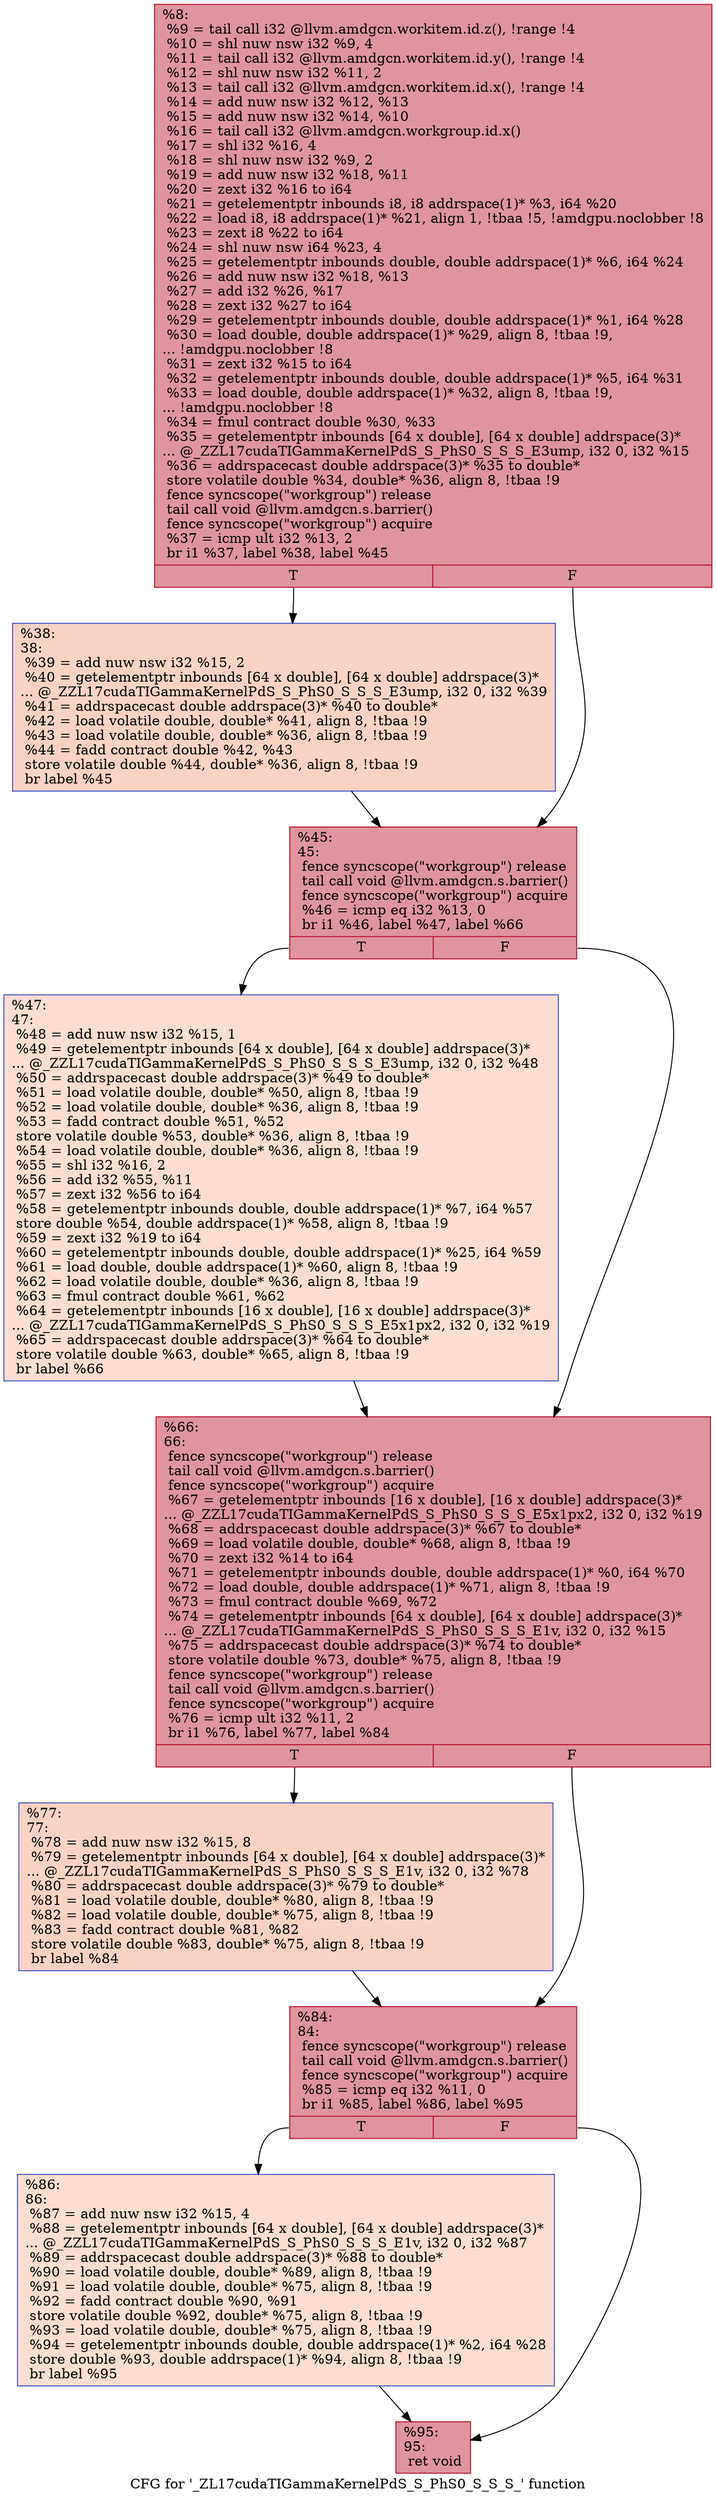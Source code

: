 digraph "CFG for '_ZL17cudaTIGammaKernelPdS_S_PhS0_S_S_S_' function" {
	label="CFG for '_ZL17cudaTIGammaKernelPdS_S_PhS0_S_S_S_' function";

	Node0x516a780 [shape=record,color="#b70d28ff", style=filled, fillcolor="#b70d2870",label="{%8:\l  %9 = tail call i32 @llvm.amdgcn.workitem.id.z(), !range !4\l  %10 = shl nuw nsw i32 %9, 4\l  %11 = tail call i32 @llvm.amdgcn.workitem.id.y(), !range !4\l  %12 = shl nuw nsw i32 %11, 2\l  %13 = tail call i32 @llvm.amdgcn.workitem.id.x(), !range !4\l  %14 = add nuw nsw i32 %12, %13\l  %15 = add nuw nsw i32 %14, %10\l  %16 = tail call i32 @llvm.amdgcn.workgroup.id.x()\l  %17 = shl i32 %16, 4\l  %18 = shl nuw nsw i32 %9, 2\l  %19 = add nuw nsw i32 %18, %11\l  %20 = zext i32 %16 to i64\l  %21 = getelementptr inbounds i8, i8 addrspace(1)* %3, i64 %20\l  %22 = load i8, i8 addrspace(1)* %21, align 1, !tbaa !5, !amdgpu.noclobber !8\l  %23 = zext i8 %22 to i64\l  %24 = shl nuw nsw i64 %23, 4\l  %25 = getelementptr inbounds double, double addrspace(1)* %6, i64 %24\l  %26 = add nuw nsw i32 %18, %13\l  %27 = add i32 %26, %17\l  %28 = zext i32 %27 to i64\l  %29 = getelementptr inbounds double, double addrspace(1)* %1, i64 %28\l  %30 = load double, double addrspace(1)* %29, align 8, !tbaa !9,\l... !amdgpu.noclobber !8\l  %31 = zext i32 %15 to i64\l  %32 = getelementptr inbounds double, double addrspace(1)* %5, i64 %31\l  %33 = load double, double addrspace(1)* %32, align 8, !tbaa !9,\l... !amdgpu.noclobber !8\l  %34 = fmul contract double %30, %33\l  %35 = getelementptr inbounds [64 x double], [64 x double] addrspace(3)*\l... @_ZZL17cudaTIGammaKernelPdS_S_PhS0_S_S_S_E3ump, i32 0, i32 %15\l  %36 = addrspacecast double addrspace(3)* %35 to double*\l  store volatile double %34, double* %36, align 8, !tbaa !9\l  fence syncscope(\"workgroup\") release\l  tail call void @llvm.amdgcn.s.barrier()\l  fence syncscope(\"workgroup\") acquire\l  %37 = icmp ult i32 %13, 2\l  br i1 %37, label %38, label %45\l|{<s0>T|<s1>F}}"];
	Node0x516a780:s0 -> Node0x516ebd0;
	Node0x516a780:s1 -> Node0x516ec60;
	Node0x516ebd0 [shape=record,color="#3d50c3ff", style=filled, fillcolor="#f4987a70",label="{%38:\l38:                                               \l  %39 = add nuw nsw i32 %15, 2\l  %40 = getelementptr inbounds [64 x double], [64 x double] addrspace(3)*\l... @_ZZL17cudaTIGammaKernelPdS_S_PhS0_S_S_S_E3ump, i32 0, i32 %39\l  %41 = addrspacecast double addrspace(3)* %40 to double*\l  %42 = load volatile double, double* %41, align 8, !tbaa !9\l  %43 = load volatile double, double* %36, align 8, !tbaa !9\l  %44 = fadd contract double %42, %43\l  store volatile double %44, double* %36, align 8, !tbaa !9\l  br label %45\l}"];
	Node0x516ebd0 -> Node0x516ec60;
	Node0x516ec60 [shape=record,color="#b70d28ff", style=filled, fillcolor="#b70d2870",label="{%45:\l45:                                               \l  fence syncscope(\"workgroup\") release\l  tail call void @llvm.amdgcn.s.barrier()\l  fence syncscope(\"workgroup\") acquire\l  %46 = icmp eq i32 %13, 0\l  br i1 %46, label %47, label %66\l|{<s0>T|<s1>F}}"];
	Node0x516ec60:s0 -> Node0x516f420;
	Node0x516ec60:s1 -> Node0x516f470;
	Node0x516f420 [shape=record,color="#3d50c3ff", style=filled, fillcolor="#f7b39670",label="{%47:\l47:                                               \l  %48 = add nuw nsw i32 %15, 1\l  %49 = getelementptr inbounds [64 x double], [64 x double] addrspace(3)*\l... @_ZZL17cudaTIGammaKernelPdS_S_PhS0_S_S_S_E3ump, i32 0, i32 %48\l  %50 = addrspacecast double addrspace(3)* %49 to double*\l  %51 = load volatile double, double* %50, align 8, !tbaa !9\l  %52 = load volatile double, double* %36, align 8, !tbaa !9\l  %53 = fadd contract double %51, %52\l  store volatile double %53, double* %36, align 8, !tbaa !9\l  %54 = load volatile double, double* %36, align 8, !tbaa !9\l  %55 = shl i32 %16, 2\l  %56 = add i32 %55, %11\l  %57 = zext i32 %56 to i64\l  %58 = getelementptr inbounds double, double addrspace(1)* %7, i64 %57\l  store double %54, double addrspace(1)* %58, align 8, !tbaa !9\l  %59 = zext i32 %19 to i64\l  %60 = getelementptr inbounds double, double addrspace(1)* %25, i64 %59\l  %61 = load double, double addrspace(1)* %60, align 8, !tbaa !9\l  %62 = load volatile double, double* %36, align 8, !tbaa !9\l  %63 = fmul contract double %61, %62\l  %64 = getelementptr inbounds [16 x double], [16 x double] addrspace(3)*\l... @_ZZL17cudaTIGammaKernelPdS_S_PhS0_S_S_S_E5x1px2, i32 0, i32 %19\l  %65 = addrspacecast double addrspace(3)* %64 to double*\l  store volatile double %63, double* %65, align 8, !tbaa !9\l  br label %66\l}"];
	Node0x516f420 -> Node0x516f470;
	Node0x516f470 [shape=record,color="#b70d28ff", style=filled, fillcolor="#b70d2870",label="{%66:\l66:                                               \l  fence syncscope(\"workgroup\") release\l  tail call void @llvm.amdgcn.s.barrier()\l  fence syncscope(\"workgroup\") acquire\l  %67 = getelementptr inbounds [16 x double], [16 x double] addrspace(3)*\l... @_ZZL17cudaTIGammaKernelPdS_S_PhS0_S_S_S_E5x1px2, i32 0, i32 %19\l  %68 = addrspacecast double addrspace(3)* %67 to double*\l  %69 = load volatile double, double* %68, align 8, !tbaa !9\l  %70 = zext i32 %14 to i64\l  %71 = getelementptr inbounds double, double addrspace(1)* %0, i64 %70\l  %72 = load double, double addrspace(1)* %71, align 8, !tbaa !9\l  %73 = fmul contract double %69, %72\l  %74 = getelementptr inbounds [64 x double], [64 x double] addrspace(3)*\l... @_ZZL17cudaTIGammaKernelPdS_S_PhS0_S_S_S_E1v, i32 0, i32 %15\l  %75 = addrspacecast double addrspace(3)* %74 to double*\l  store volatile double %73, double* %75, align 8, !tbaa !9\l  fence syncscope(\"workgroup\") release\l  tail call void @llvm.amdgcn.s.barrier()\l  fence syncscope(\"workgroup\") acquire\l  %76 = icmp ult i32 %11, 2\l  br i1 %76, label %77, label %84\l|{<s0>T|<s1>F}}"];
	Node0x516f470:s0 -> Node0x5170cb0;
	Node0x516f470:s1 -> Node0x5170d00;
	Node0x5170cb0 [shape=record,color="#3d50c3ff", style=filled, fillcolor="#f4987a70",label="{%77:\l77:                                               \l  %78 = add nuw nsw i32 %15, 8\l  %79 = getelementptr inbounds [64 x double], [64 x double] addrspace(3)*\l... @_ZZL17cudaTIGammaKernelPdS_S_PhS0_S_S_S_E1v, i32 0, i32 %78\l  %80 = addrspacecast double addrspace(3)* %79 to double*\l  %81 = load volatile double, double* %80, align 8, !tbaa !9\l  %82 = load volatile double, double* %75, align 8, !tbaa !9\l  %83 = fadd contract double %81, %82\l  store volatile double %83, double* %75, align 8, !tbaa !9\l  br label %84\l}"];
	Node0x5170cb0 -> Node0x5170d00;
	Node0x5170d00 [shape=record,color="#b70d28ff", style=filled, fillcolor="#b70d2870",label="{%84:\l84:                                               \l  fence syncscope(\"workgroup\") release\l  tail call void @llvm.amdgcn.s.barrier()\l  fence syncscope(\"workgroup\") acquire\l  %85 = icmp eq i32 %11, 0\l  br i1 %85, label %86, label %95\l|{<s0>T|<s1>F}}"];
	Node0x5170d00:s0 -> Node0x5171460;
	Node0x5170d00:s1 -> Node0x51714b0;
	Node0x5171460 [shape=record,color="#3d50c3ff", style=filled, fillcolor="#f7b39670",label="{%86:\l86:                                               \l  %87 = add nuw nsw i32 %15, 4\l  %88 = getelementptr inbounds [64 x double], [64 x double] addrspace(3)*\l... @_ZZL17cudaTIGammaKernelPdS_S_PhS0_S_S_S_E1v, i32 0, i32 %87\l  %89 = addrspacecast double addrspace(3)* %88 to double*\l  %90 = load volatile double, double* %89, align 8, !tbaa !9\l  %91 = load volatile double, double* %75, align 8, !tbaa !9\l  %92 = fadd contract double %90, %91\l  store volatile double %92, double* %75, align 8, !tbaa !9\l  %93 = load volatile double, double* %75, align 8, !tbaa !9\l  %94 = getelementptr inbounds double, double addrspace(1)* %2, i64 %28\l  store double %93, double addrspace(1)* %94, align 8, !tbaa !9\l  br label %95\l}"];
	Node0x5171460 -> Node0x51714b0;
	Node0x51714b0 [shape=record,color="#b70d28ff", style=filled, fillcolor="#b70d2870",label="{%95:\l95:                                               \l  ret void\l}"];
}
